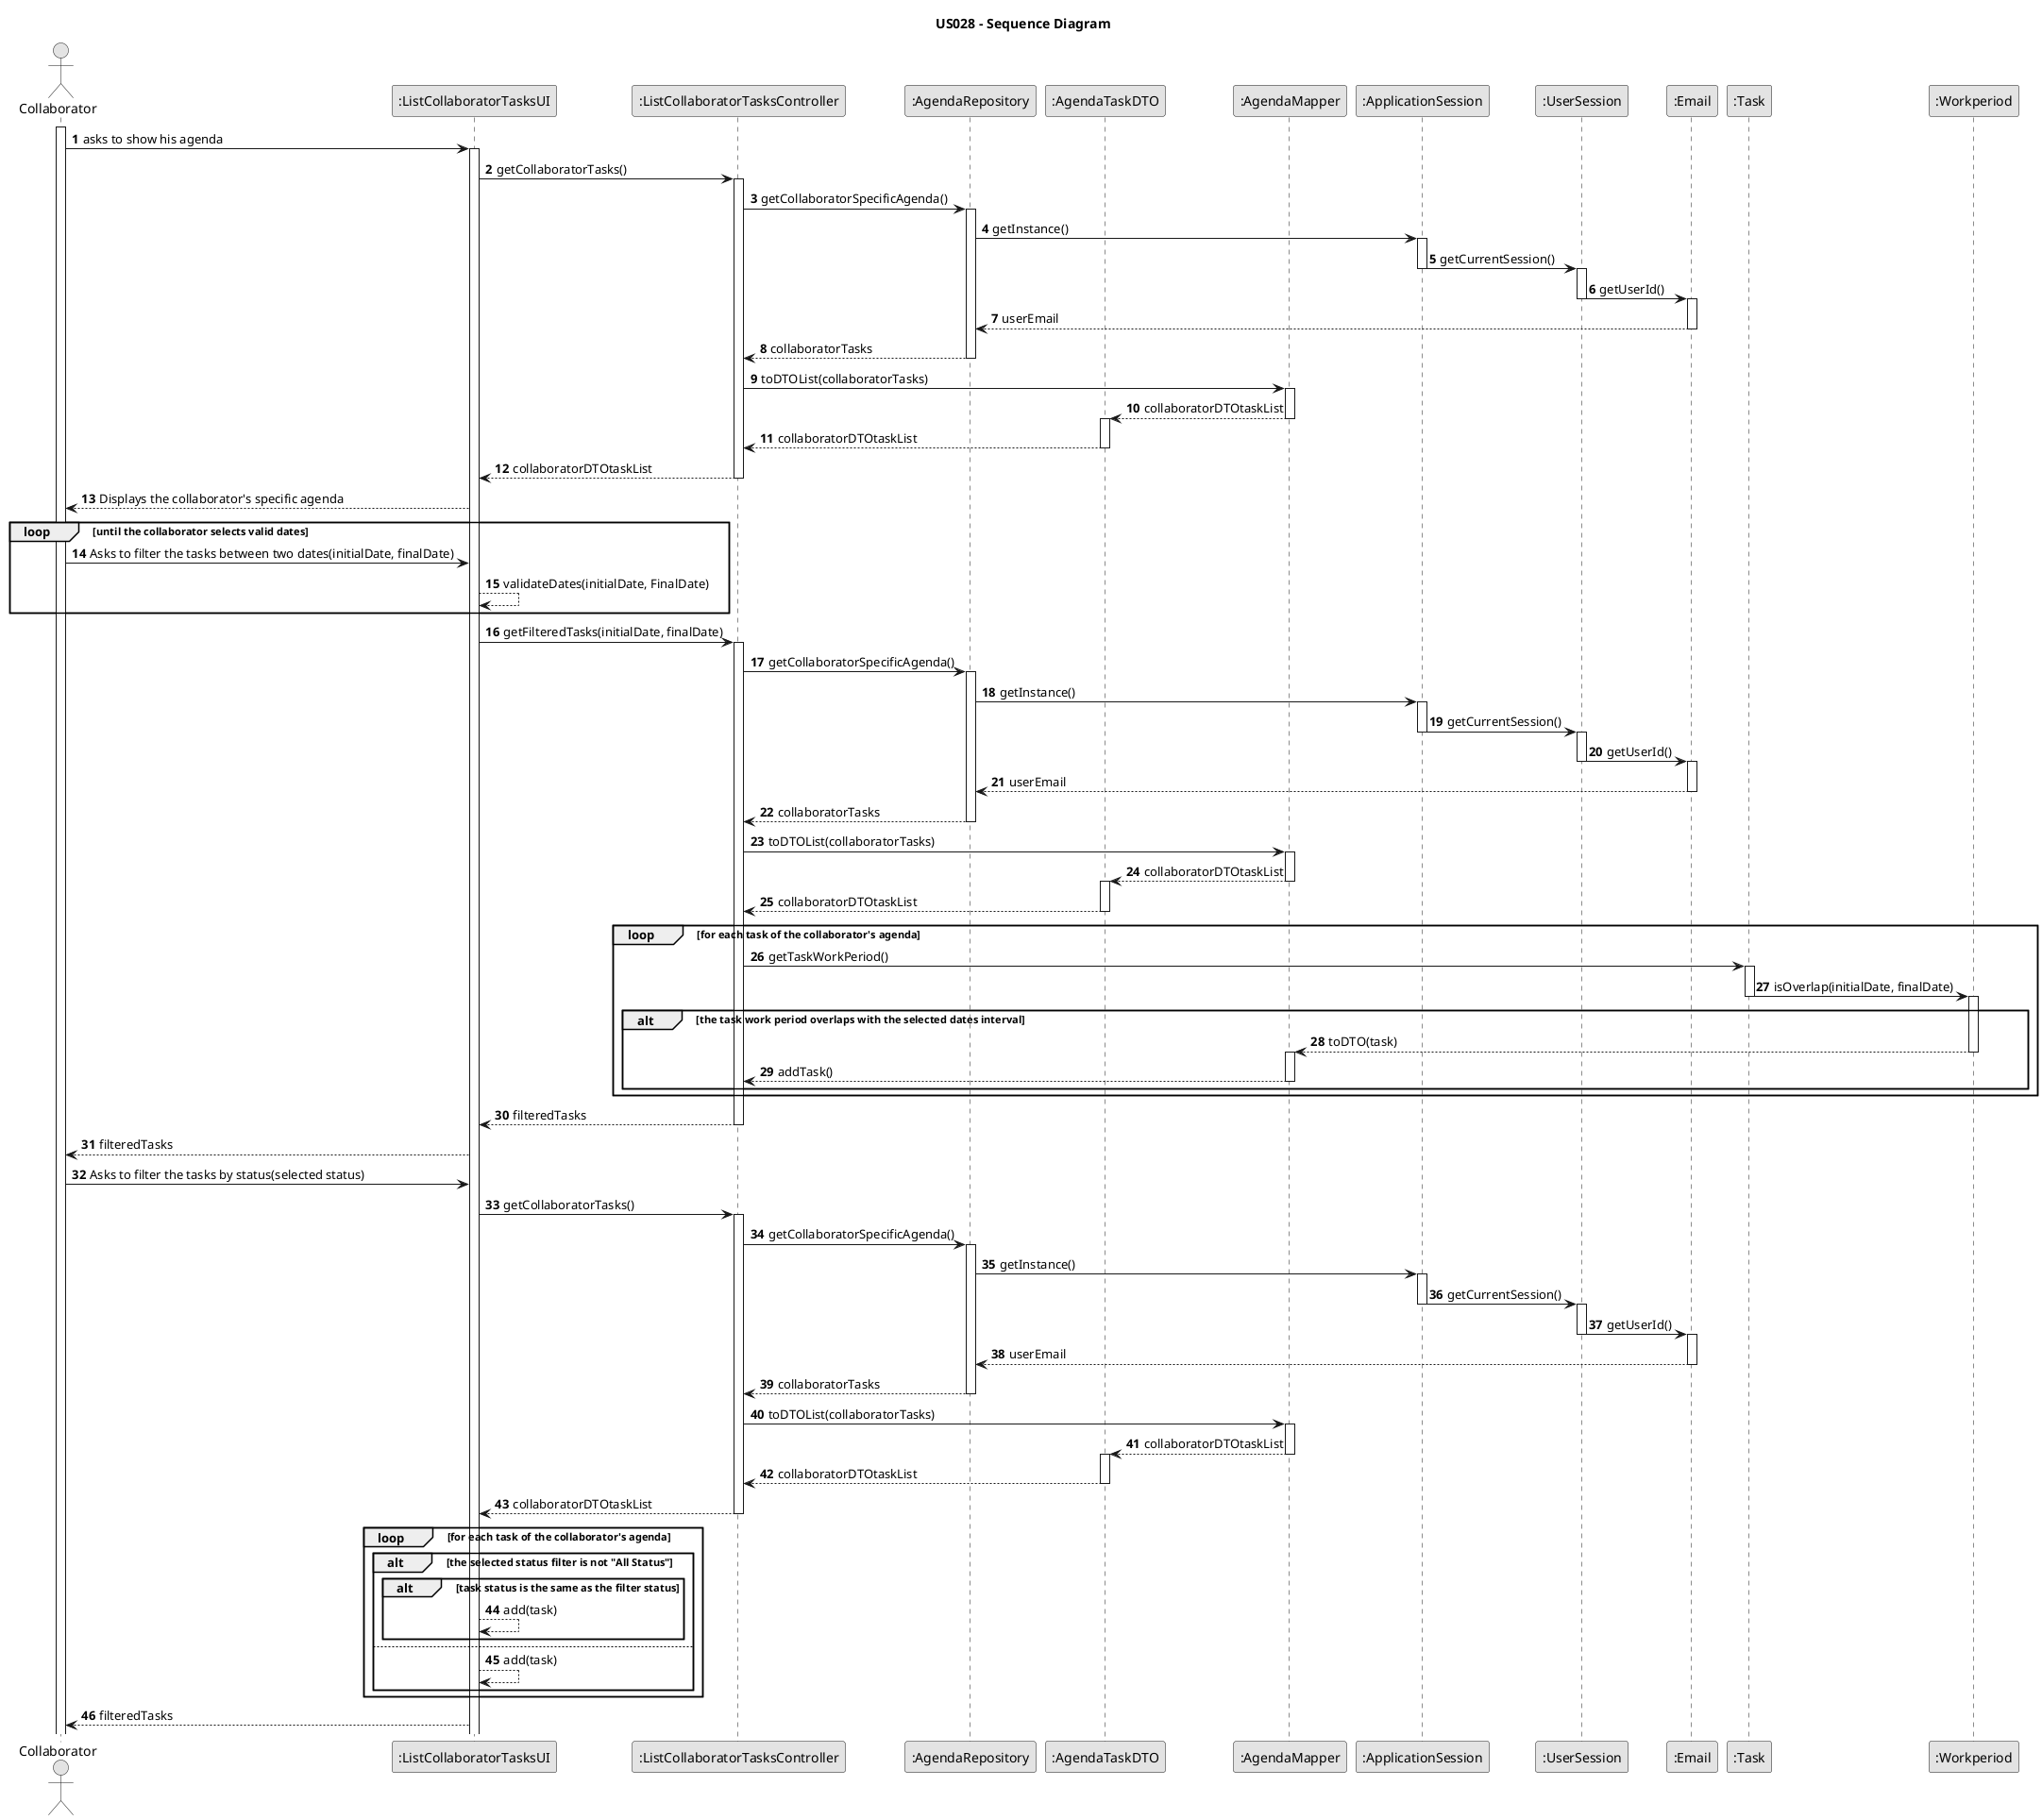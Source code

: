 @startuml
skinparam monochrome true
skinparam packageStyle rectangle
skinparam shadowing false

title US028 - Sequence Diagram

autonumber

actor "Collaborator" as Collaborator
participant ":ListCollaboratorTasksUI" as UI
participant ":ListCollaboratorTasksController" as CTRL
participant ":AgendaRepository" as REPO
participant ":AgendaTaskDTO" as DTO
participant ":AgendaMapper" as Mapper
participant ":ApplicationSession" as AS
participant ":UserSession" as US
participant ":Email" as Email
participant ":Task" as Task
participant ":Workperiod" as Workperiod

activate Collaborator

    Collaborator -> UI :asks to show his agenda
    activate UI
    UI -> CTRL :getCollaboratorTasks()
    activate CTRL
    CTRL -> REPO:getCollaboratorSpecificAgenda()
    activate REPO
    REPO -> AS:getInstance()
    activate AS

    AS -> US:getCurrentSession()
    deactivate AS
    activate US
    US -> Email:getUserId()
    deactivate US
    activate Email
    Email --> REPO:userEmail
    deactivate Email

    REPO --> CTRL: collaboratorTasks
    deactivate REPO
    CTRL -> Mapper: toDTOList(collaboratorTasks)

    activate Mapper
    Mapper --> DTO: collaboratorDTOtaskList
    deactivate Mapper

    activate DTO
    DTO --> CTRL: collaboratorDTOtaskList
    deactivate DTO
    CTRL --> UI: collaboratorDTOtaskList


    deactivate CTRL
    UI --> Collaborator: Displays the collaborator's specific agenda

    loop until the collaborator selects valid dates
    Collaborator -> UI: Asks to filter the tasks between two dates(initialDate, finalDate)
    UI --> UI: validateDates(initialDate, FinalDate)
    end loop

    UI -> CTRL : getFilteredTasks(initialDate, finalDate)



    activate CTRL
        CTRL -> REPO:getCollaboratorSpecificAgenda()
        activate REPO
        REPO -> AS:getInstance()
        activate AS

        AS -> US:getCurrentSession()
        deactivate AS
        activate US
        US -> Email:getUserId()
        deactivate US
        activate Email
        Email --> REPO:userEmail
        deactivate Email

        REPO --> CTRL: collaboratorTasks
        deactivate REPO
        CTRL -> Mapper: toDTOList(collaboratorTasks)

        activate Mapper
        Mapper --> DTO: collaboratorDTOtaskList
        deactivate Mapper

        activate DTO
        DTO --> CTRL: collaboratorDTOtaskList
        deactivate DTO
        loop for each task of the collaborator's agenda


        CTRL -> Task: getTaskWorkPeriod()
        activate Task
        Task -> Workperiod: isOverlap(initialDate, finalDate)
        deactivate Task
        alt the task work period overlaps with the selected dates interval
        activate Workperiod
        Workperiod --> Mapper: toDTO(task)
        deactivate Workperiod
        activate Mapper
        Mapper --> CTRL: addTask()
        deactivate Mapper
        end
        end loop
        CTRL --> UI: filteredTasks
        deactivate CTRL
        UI --> Collaborator: filteredTasks
        Collaborator -> UI: Asks to filter the tasks by status(selected status)
        UI -> CTRL :getCollaboratorTasks()
            activate CTRL
            CTRL -> REPO:getCollaboratorSpecificAgenda()
            activate REPO
            REPO -> AS:getInstance()
            activate AS

            AS -> US:getCurrentSession()
            deactivate AS
            activate US
            US -> Email:getUserId()
            deactivate US
            activate Email
            Email --> REPO:userEmail
            deactivate Email

            REPO --> CTRL: collaboratorTasks
            deactivate REPO
            CTRL -> Mapper: toDTOList(collaboratorTasks)

            activate Mapper
            Mapper --> DTO: collaboratorDTOtaskList
            deactivate Mapper
            activate DTO
                DTO --> CTRL: collaboratorDTOtaskList
                deactivate DTO

            CTRL --> UI: collaboratorDTOtaskList
            deactivate CTRL

            loop for each task of the collaborator's agenda
            alt the selected status filter is not "All Status"
            alt task status is the same as the filter status
            UI --> UI: add(task)
            end
            else
            UI --> UI: add(task)
            end
            end loop
            UI --> Collaborator: filteredTasks
@enduml